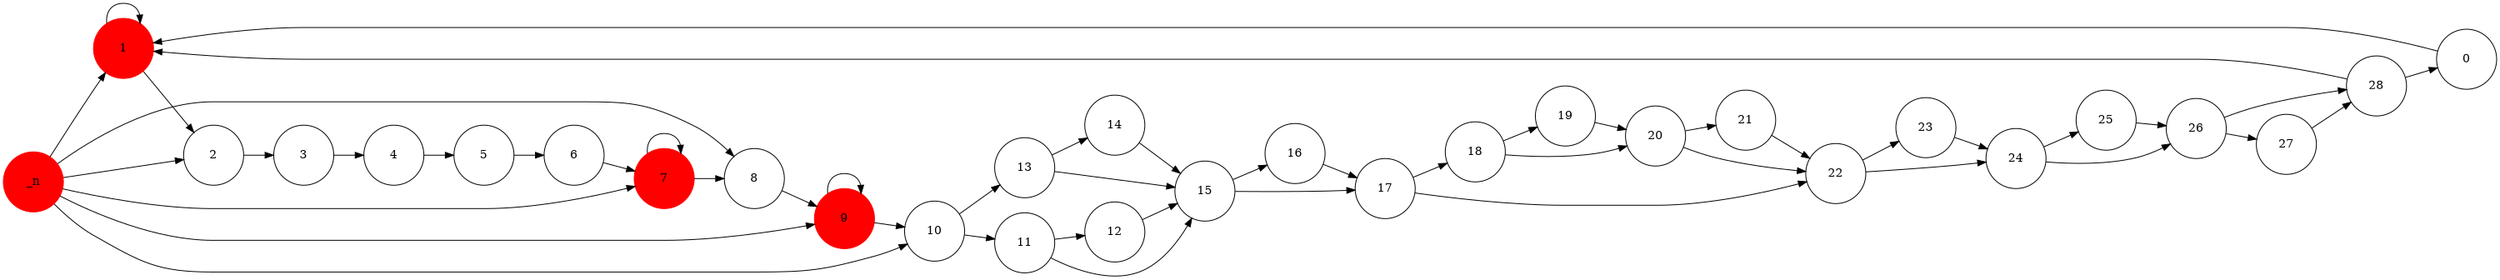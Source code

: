 #Total states is 0, including 0 states and 0 newstates
#Total transisions is 0, including 0 transistions and 0 new transitions
digraph finite_state_machine {
	rankdir=LR;
	size="20,20";
	resolution="300";
	overlap=false;

	node [shape = circle, fixedsize=true, width = 1, color = red, style = filled];
	1_n;
 	7_n;
 	9_n;
 
	node [shape = circle, color = black, style = unfilled];
	0;
 	1;
 	10;
 	11;
 	12;
 	13;
 	14;
 	15;
 	16;
 	17;
 	18;
 	19;
 	2;
 	20;
 	21;
 	22;
 	23;
 	24;
 	25;
 	26;
 	27;
 	28;
 	3;
 	4;
 	5;
 	6;
 	7;
 	8;
 	9;
 	0 -> 1;
	1 -> 1_n;
	1 -> 2;
	10 -> 11;
	10 -> 13;
	11 -> 12;
	11 -> 15;
	12 -> 15;
	13 -> 14;
	13 -> 15;
	14 -> 15;
	15 -> 16;
	15 -> 17;
	16 -> 17;
	17 -> 18;
	17 -> 22;
	18 -> 19;
	18 -> 20;
	19 -> 20;
	1_n -> 1;
	1_n -> 2;
	2 -> 3;
	20 -> 21;
	20 -> 22;
	21 -> 22;
	22 -> 23;
	22 -> 24;
	23 -> 24;
	24 -> 25;
	24 -> 26;
	25 -> 26;
	26 -> 27;
	26 -> 28;
	27 -> 28;
	28 -> 0;
	28 -> 1;
	3 -> 4;
	4 -> 5;
	5 -> 6;
	6 -> 7;
	7 -> 7_n;
	7 -> 8;
	7_n -> 7;
	7_n -> 8;
	8 -> 9;
	9 -> 10;
	9 -> 9_n;
	9_n -> 10;
	9_n -> 9;
}

